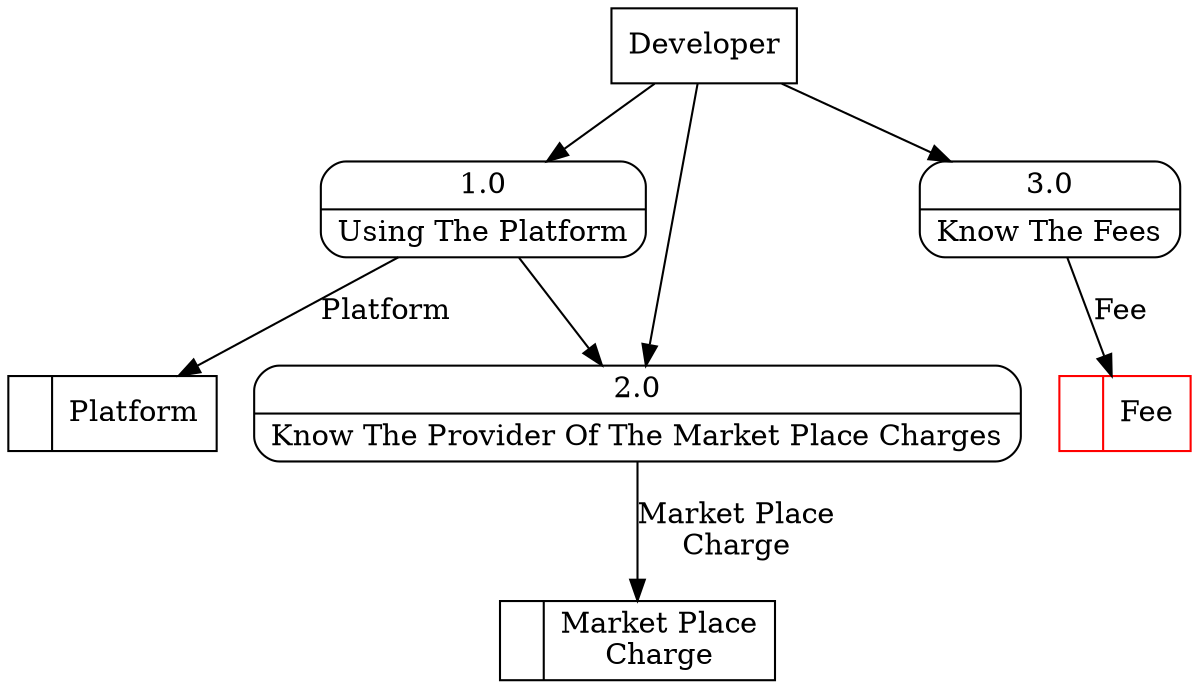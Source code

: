 digraph dfd2{ 
node[shape=record]
200 [label="<f0>  |<f1> Platform " ];
201 [label="<f0>  |<f1> Fee " color=red];
202 [label="<f0>  |<f1> Market Place\nCharge " ];
203 [label="Developer" shape=box];
204 [label="{<f0> 1.0|<f1> Using The Platform }" shape=Mrecord];
205 [label="{<f0> 2.0|<f1> Know The Provider Of The Market Place Charges }" shape=Mrecord];
206 [label="{<f0> 3.0|<f1> Know The Fees }" shape=Mrecord];
203 -> 204
203 -> 205
203 -> 206
204 -> 205
204 -> 200 [label="Platform"]
205 -> 202 [label="Market Place\nCharge"]
206 -> 201 [label="Fee"]
}